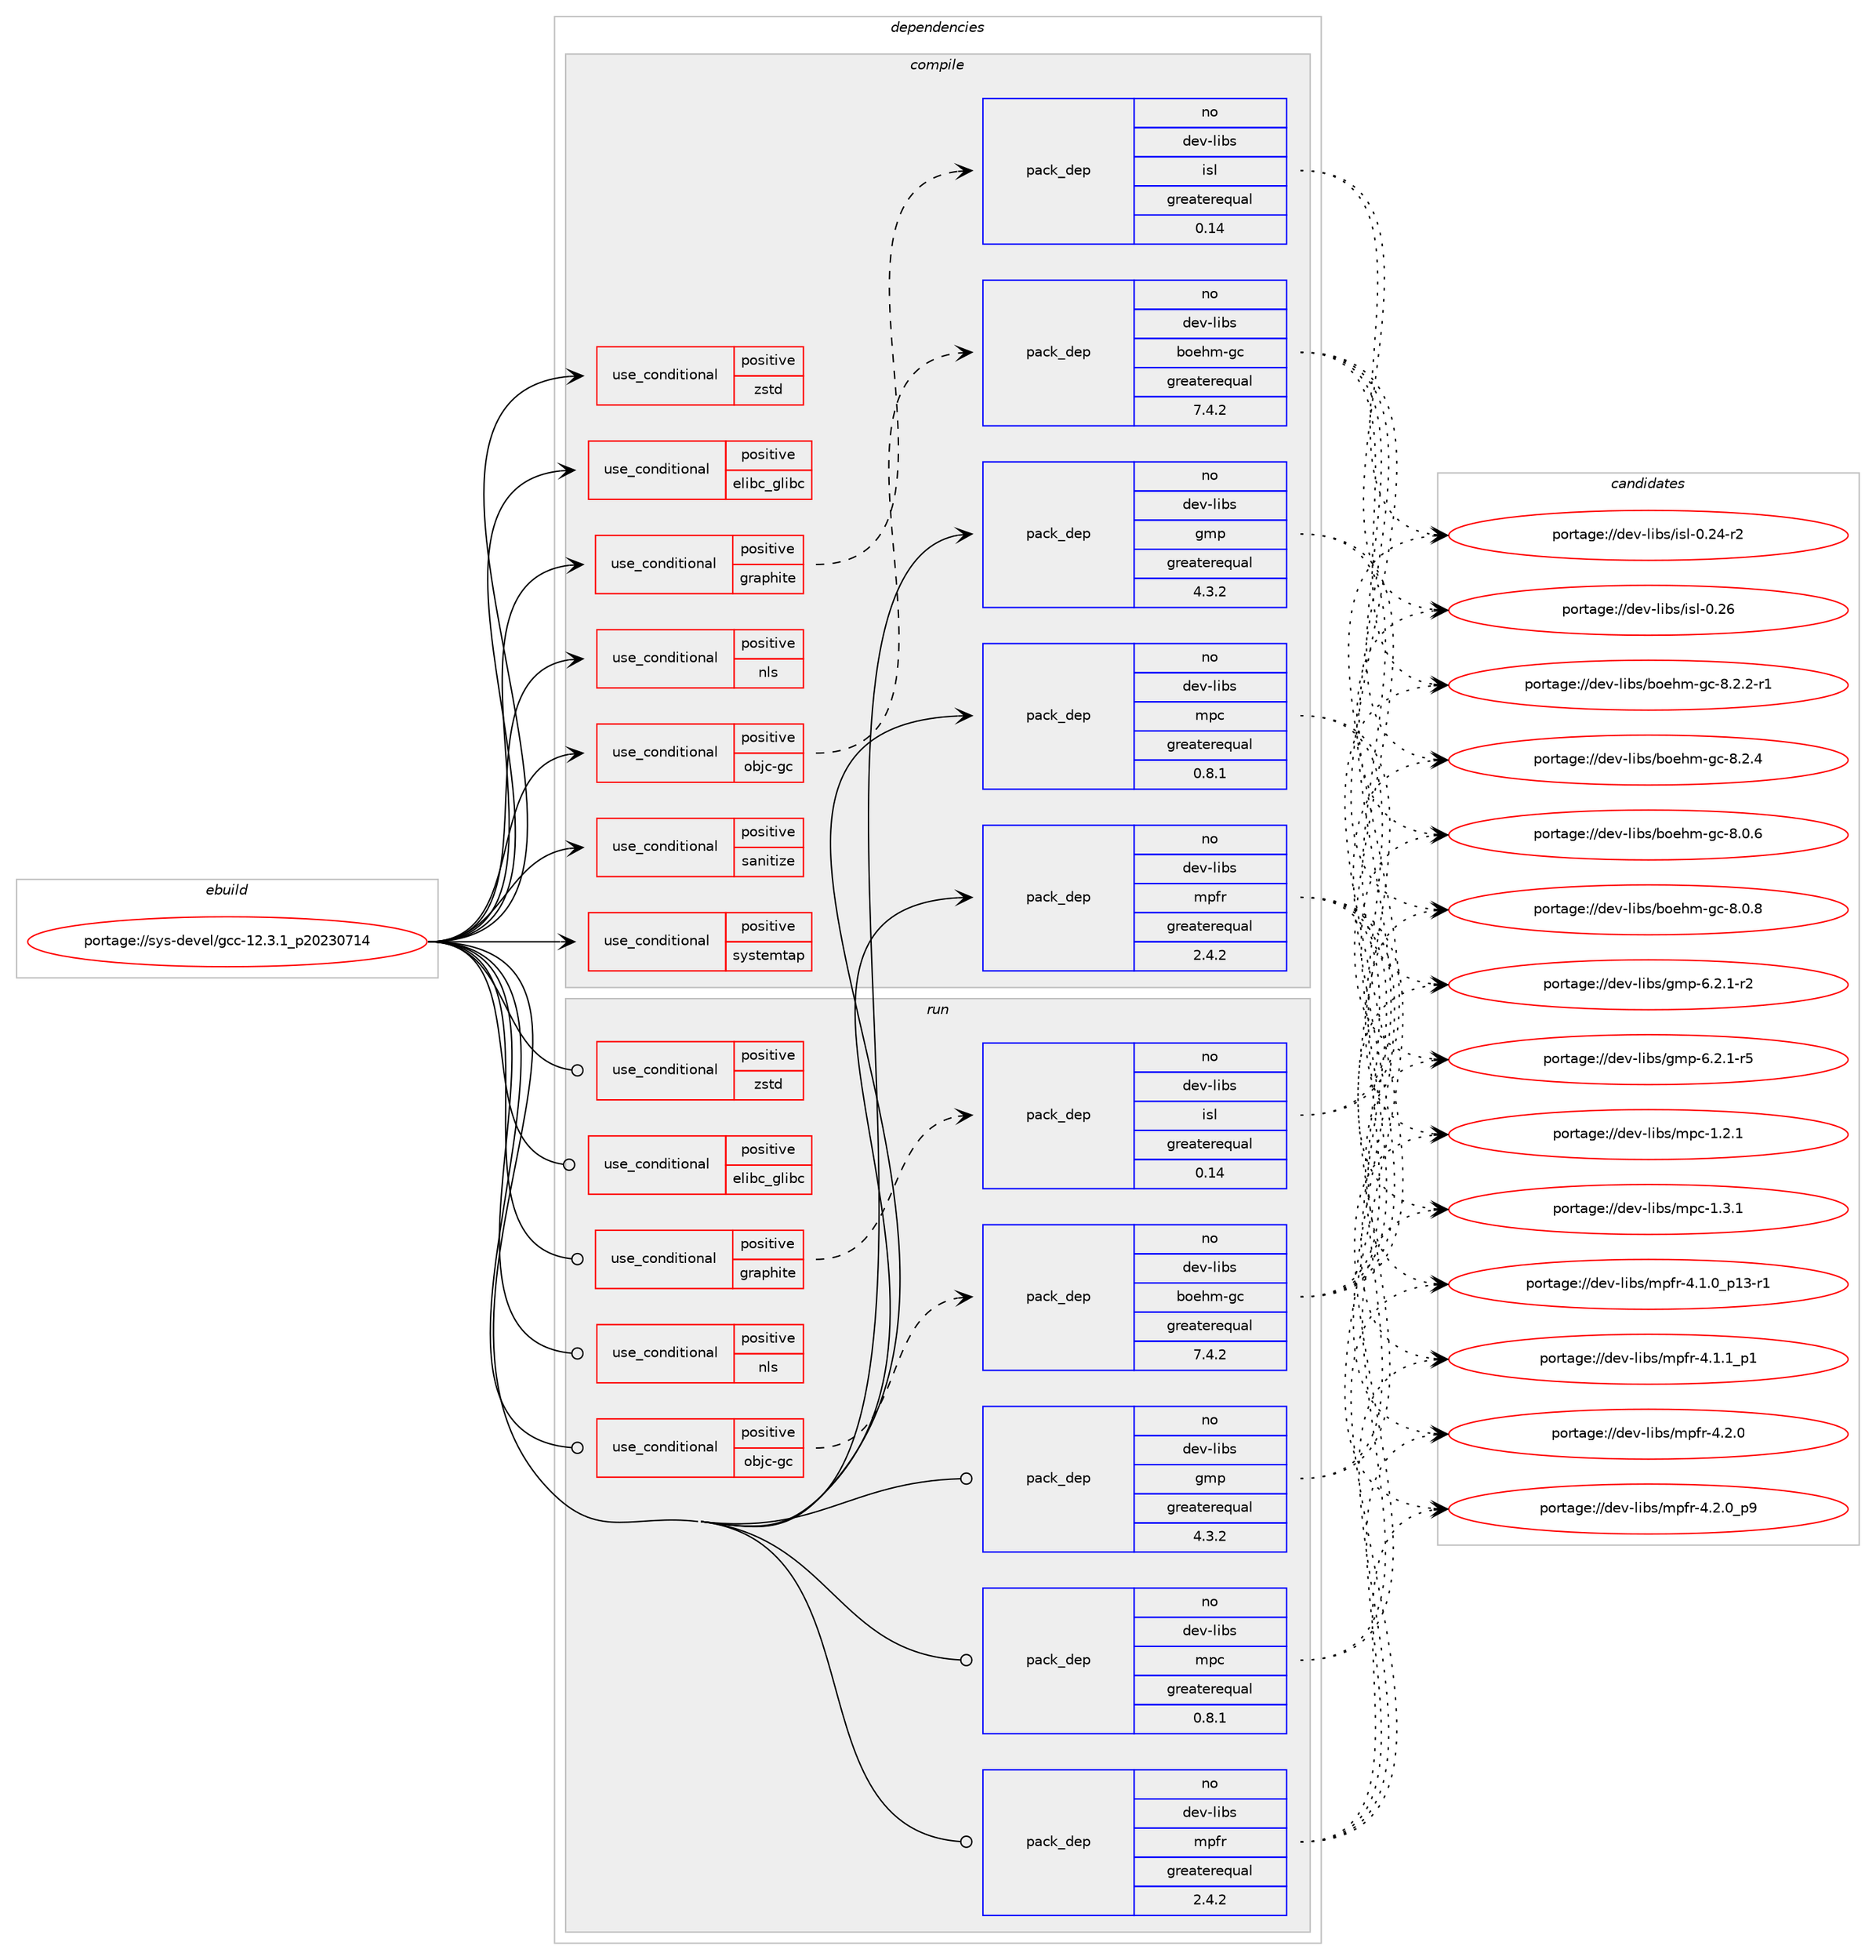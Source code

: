 digraph prolog {

# *************
# Graph options
# *************

newrank=true;
concentrate=true;
compound=true;
graph [rankdir=LR,fontname=Helvetica,fontsize=10,ranksep=1.5];#, ranksep=2.5, nodesep=0.2];
edge  [arrowhead=vee];
node  [fontname=Helvetica,fontsize=10];

# **********
# The ebuild
# **********

subgraph cluster_leftcol {
color=gray;
rank=same;
label=<<i>ebuild</i>>;
id [label="portage://sys-devel/gcc-12.3.1_p20230714", color=red, width=4, href="../sys-devel/gcc-12.3.1_p20230714.svg"];
}

# ****************
# The dependencies
# ****************

subgraph cluster_midcol {
color=gray;
label=<<i>dependencies</i>>;
subgraph cluster_compile {
fillcolor="#eeeeee";
style=filled;
label=<<i>compile</i>>;
subgraph cond832 {
dependency1503 [label=<<TABLE BORDER="0" CELLBORDER="1" CELLSPACING="0" CELLPADDING="4"><TR><TD ROWSPAN="3" CELLPADDING="10">use_conditional</TD></TR><TR><TD>positive</TD></TR><TR><TD>elibc_glibc</TD></TR></TABLE>>, shape=none, color=red];
# *** BEGIN UNKNOWN DEPENDENCY TYPE (TODO) ***
# dependency1503 -> package_dependency(portage://sys-devel/gcc-12.3.1_p20230714,install,no,sys-libs,glibc,none,[,,],[],[use(optenable(cet),negative)])
# *** END UNKNOWN DEPENDENCY TYPE (TODO) ***

}
id:e -> dependency1503:w [weight=20,style="solid",arrowhead="vee"];
subgraph cond833 {
dependency1504 [label=<<TABLE BORDER="0" CELLBORDER="1" CELLSPACING="0" CELLPADDING="4"><TR><TD ROWSPAN="3" CELLPADDING="10">use_conditional</TD></TR><TR><TD>positive</TD></TR><TR><TD>graphite</TD></TR></TABLE>>, shape=none, color=red];
subgraph pack660 {
dependency1505 [label=<<TABLE BORDER="0" CELLBORDER="1" CELLSPACING="0" CELLPADDING="4" WIDTH="220"><TR><TD ROWSPAN="6" CELLPADDING="30">pack_dep</TD></TR><TR><TD WIDTH="110">no</TD></TR><TR><TD>dev-libs</TD></TR><TR><TD>isl</TD></TR><TR><TD>greaterequal</TD></TR><TR><TD>0.14</TD></TR></TABLE>>, shape=none, color=blue];
}
dependency1504:e -> dependency1505:w [weight=20,style="dashed",arrowhead="vee"];
}
id:e -> dependency1504:w [weight=20,style="solid",arrowhead="vee"];
subgraph cond834 {
dependency1506 [label=<<TABLE BORDER="0" CELLBORDER="1" CELLSPACING="0" CELLPADDING="4"><TR><TD ROWSPAN="3" CELLPADDING="10">use_conditional</TD></TR><TR><TD>positive</TD></TR><TR><TD>nls</TD></TR></TABLE>>, shape=none, color=red];
# *** BEGIN UNKNOWN DEPENDENCY TYPE (TODO) ***
# dependency1506 -> package_dependency(portage://sys-devel/gcc-12.3.1_p20230714,install,no,virtual,libintl,none,[,,],[],[])
# *** END UNKNOWN DEPENDENCY TYPE (TODO) ***

}
id:e -> dependency1506:w [weight=20,style="solid",arrowhead="vee"];
subgraph cond835 {
dependency1507 [label=<<TABLE BORDER="0" CELLBORDER="1" CELLSPACING="0" CELLPADDING="4"><TR><TD ROWSPAN="3" CELLPADDING="10">use_conditional</TD></TR><TR><TD>positive</TD></TR><TR><TD>objc-gc</TD></TR></TABLE>>, shape=none, color=red];
subgraph pack661 {
dependency1508 [label=<<TABLE BORDER="0" CELLBORDER="1" CELLSPACING="0" CELLPADDING="4" WIDTH="220"><TR><TD ROWSPAN="6" CELLPADDING="30">pack_dep</TD></TR><TR><TD WIDTH="110">no</TD></TR><TR><TD>dev-libs</TD></TR><TR><TD>boehm-gc</TD></TR><TR><TD>greaterequal</TD></TR><TR><TD>7.4.2</TD></TR></TABLE>>, shape=none, color=blue];
}
dependency1507:e -> dependency1508:w [weight=20,style="dashed",arrowhead="vee"];
}
id:e -> dependency1507:w [weight=20,style="solid",arrowhead="vee"];
subgraph cond836 {
dependency1509 [label=<<TABLE BORDER="0" CELLBORDER="1" CELLSPACING="0" CELLPADDING="4"><TR><TD ROWSPAN="3" CELLPADDING="10">use_conditional</TD></TR><TR><TD>positive</TD></TR><TR><TD>sanitize</TD></TR></TABLE>>, shape=none, color=red];
# *** BEGIN UNKNOWN DEPENDENCY TYPE (TODO) ***
# dependency1509 -> package_dependency(portage://sys-devel/gcc-12.3.1_p20230714,install,no,virtual,libcrypt,none,[,,],[],[])
# *** END UNKNOWN DEPENDENCY TYPE (TODO) ***

}
id:e -> dependency1509:w [weight=20,style="solid",arrowhead="vee"];
subgraph cond837 {
dependency1510 [label=<<TABLE BORDER="0" CELLBORDER="1" CELLSPACING="0" CELLPADDING="4"><TR><TD ROWSPAN="3" CELLPADDING="10">use_conditional</TD></TR><TR><TD>positive</TD></TR><TR><TD>systemtap</TD></TR></TABLE>>, shape=none, color=red];
# *** BEGIN UNKNOWN DEPENDENCY TYPE (TODO) ***
# dependency1510 -> package_dependency(portage://sys-devel/gcc-12.3.1_p20230714,install,no,dev-util,systemtap,none,[,,],[],[])
# *** END UNKNOWN DEPENDENCY TYPE (TODO) ***

}
id:e -> dependency1510:w [weight=20,style="solid",arrowhead="vee"];
subgraph cond838 {
dependency1511 [label=<<TABLE BORDER="0" CELLBORDER="1" CELLSPACING="0" CELLPADDING="4"><TR><TD ROWSPAN="3" CELLPADDING="10">use_conditional</TD></TR><TR><TD>positive</TD></TR><TR><TD>zstd</TD></TR></TABLE>>, shape=none, color=red];
# *** BEGIN UNKNOWN DEPENDENCY TYPE (TODO) ***
# dependency1511 -> package_dependency(portage://sys-devel/gcc-12.3.1_p20230714,install,no,app-arch,zstd,none,[,,],any_same_slot,[])
# *** END UNKNOWN DEPENDENCY TYPE (TODO) ***

}
id:e -> dependency1511:w [weight=20,style="solid",arrowhead="vee"];
subgraph pack662 {
dependency1512 [label=<<TABLE BORDER="0" CELLBORDER="1" CELLSPACING="0" CELLPADDING="4" WIDTH="220"><TR><TD ROWSPAN="6" CELLPADDING="30">pack_dep</TD></TR><TR><TD WIDTH="110">no</TD></TR><TR><TD>dev-libs</TD></TR><TR><TD>gmp</TD></TR><TR><TD>greaterequal</TD></TR><TR><TD>4.3.2</TD></TR></TABLE>>, shape=none, color=blue];
}
id:e -> dependency1512:w [weight=20,style="solid",arrowhead="vee"];
subgraph pack663 {
dependency1513 [label=<<TABLE BORDER="0" CELLBORDER="1" CELLSPACING="0" CELLPADDING="4" WIDTH="220"><TR><TD ROWSPAN="6" CELLPADDING="30">pack_dep</TD></TR><TR><TD WIDTH="110">no</TD></TR><TR><TD>dev-libs</TD></TR><TR><TD>mpc</TD></TR><TR><TD>greaterequal</TD></TR><TR><TD>0.8.1</TD></TR></TABLE>>, shape=none, color=blue];
}
id:e -> dependency1513:w [weight=20,style="solid",arrowhead="vee"];
subgraph pack664 {
dependency1514 [label=<<TABLE BORDER="0" CELLBORDER="1" CELLSPACING="0" CELLPADDING="4" WIDTH="220"><TR><TD ROWSPAN="6" CELLPADDING="30">pack_dep</TD></TR><TR><TD WIDTH="110">no</TD></TR><TR><TD>dev-libs</TD></TR><TR><TD>mpfr</TD></TR><TR><TD>greaterequal</TD></TR><TR><TD>2.4.2</TD></TR></TABLE>>, shape=none, color=blue];
}
id:e -> dependency1514:w [weight=20,style="solid",arrowhead="vee"];
# *** BEGIN UNKNOWN DEPENDENCY TYPE (TODO) ***
# id -> package_dependency(portage://sys-devel/gcc-12.3.1_p20230714,install,no,sys-libs,zlib,none,[,,],[],[])
# *** END UNKNOWN DEPENDENCY TYPE (TODO) ***

# *** BEGIN UNKNOWN DEPENDENCY TYPE (TODO) ***
# id -> package_dependency(portage://sys-devel/gcc-12.3.1_p20230714,install,no,virtual,libiconv,none,[,,],[],[])
# *** END UNKNOWN DEPENDENCY TYPE (TODO) ***

}
subgraph cluster_compileandrun {
fillcolor="#eeeeee";
style=filled;
label=<<i>compile and run</i>>;
}
subgraph cluster_run {
fillcolor="#eeeeee";
style=filled;
label=<<i>run</i>>;
subgraph cond839 {
dependency1515 [label=<<TABLE BORDER="0" CELLBORDER="1" CELLSPACING="0" CELLPADDING="4"><TR><TD ROWSPAN="3" CELLPADDING="10">use_conditional</TD></TR><TR><TD>positive</TD></TR><TR><TD>elibc_glibc</TD></TR></TABLE>>, shape=none, color=red];
# *** BEGIN UNKNOWN DEPENDENCY TYPE (TODO) ***
# dependency1515 -> package_dependency(portage://sys-devel/gcc-12.3.1_p20230714,run,no,sys-libs,glibc,none,[,,],[],[use(optenable(cet),negative)])
# *** END UNKNOWN DEPENDENCY TYPE (TODO) ***

}
id:e -> dependency1515:w [weight=20,style="solid",arrowhead="odot"];
subgraph cond840 {
dependency1516 [label=<<TABLE BORDER="0" CELLBORDER="1" CELLSPACING="0" CELLPADDING="4"><TR><TD ROWSPAN="3" CELLPADDING="10">use_conditional</TD></TR><TR><TD>positive</TD></TR><TR><TD>graphite</TD></TR></TABLE>>, shape=none, color=red];
subgraph pack665 {
dependency1517 [label=<<TABLE BORDER="0" CELLBORDER="1" CELLSPACING="0" CELLPADDING="4" WIDTH="220"><TR><TD ROWSPAN="6" CELLPADDING="30">pack_dep</TD></TR><TR><TD WIDTH="110">no</TD></TR><TR><TD>dev-libs</TD></TR><TR><TD>isl</TD></TR><TR><TD>greaterequal</TD></TR><TR><TD>0.14</TD></TR></TABLE>>, shape=none, color=blue];
}
dependency1516:e -> dependency1517:w [weight=20,style="dashed",arrowhead="vee"];
}
id:e -> dependency1516:w [weight=20,style="solid",arrowhead="odot"];
subgraph cond841 {
dependency1518 [label=<<TABLE BORDER="0" CELLBORDER="1" CELLSPACING="0" CELLPADDING="4"><TR><TD ROWSPAN="3" CELLPADDING="10">use_conditional</TD></TR><TR><TD>positive</TD></TR><TR><TD>nls</TD></TR></TABLE>>, shape=none, color=red];
# *** BEGIN UNKNOWN DEPENDENCY TYPE (TODO) ***
# dependency1518 -> package_dependency(portage://sys-devel/gcc-12.3.1_p20230714,run,no,virtual,libintl,none,[,,],[],[])
# *** END UNKNOWN DEPENDENCY TYPE (TODO) ***

}
id:e -> dependency1518:w [weight=20,style="solid",arrowhead="odot"];
subgraph cond842 {
dependency1519 [label=<<TABLE BORDER="0" CELLBORDER="1" CELLSPACING="0" CELLPADDING="4"><TR><TD ROWSPAN="3" CELLPADDING="10">use_conditional</TD></TR><TR><TD>positive</TD></TR><TR><TD>objc-gc</TD></TR></TABLE>>, shape=none, color=red];
subgraph pack666 {
dependency1520 [label=<<TABLE BORDER="0" CELLBORDER="1" CELLSPACING="0" CELLPADDING="4" WIDTH="220"><TR><TD ROWSPAN="6" CELLPADDING="30">pack_dep</TD></TR><TR><TD WIDTH="110">no</TD></TR><TR><TD>dev-libs</TD></TR><TR><TD>boehm-gc</TD></TR><TR><TD>greaterequal</TD></TR><TR><TD>7.4.2</TD></TR></TABLE>>, shape=none, color=blue];
}
dependency1519:e -> dependency1520:w [weight=20,style="dashed",arrowhead="vee"];
}
id:e -> dependency1519:w [weight=20,style="solid",arrowhead="odot"];
subgraph cond843 {
dependency1521 [label=<<TABLE BORDER="0" CELLBORDER="1" CELLSPACING="0" CELLPADDING="4"><TR><TD ROWSPAN="3" CELLPADDING="10">use_conditional</TD></TR><TR><TD>positive</TD></TR><TR><TD>zstd</TD></TR></TABLE>>, shape=none, color=red];
# *** BEGIN UNKNOWN DEPENDENCY TYPE (TODO) ***
# dependency1521 -> package_dependency(portage://sys-devel/gcc-12.3.1_p20230714,run,no,app-arch,zstd,none,[,,],any_same_slot,[])
# *** END UNKNOWN DEPENDENCY TYPE (TODO) ***

}
id:e -> dependency1521:w [weight=20,style="solid",arrowhead="odot"];
subgraph pack667 {
dependency1522 [label=<<TABLE BORDER="0" CELLBORDER="1" CELLSPACING="0" CELLPADDING="4" WIDTH="220"><TR><TD ROWSPAN="6" CELLPADDING="30">pack_dep</TD></TR><TR><TD WIDTH="110">no</TD></TR><TR><TD>dev-libs</TD></TR><TR><TD>gmp</TD></TR><TR><TD>greaterequal</TD></TR><TR><TD>4.3.2</TD></TR></TABLE>>, shape=none, color=blue];
}
id:e -> dependency1522:w [weight=20,style="solid",arrowhead="odot"];
subgraph pack668 {
dependency1523 [label=<<TABLE BORDER="0" CELLBORDER="1" CELLSPACING="0" CELLPADDING="4" WIDTH="220"><TR><TD ROWSPAN="6" CELLPADDING="30">pack_dep</TD></TR><TR><TD WIDTH="110">no</TD></TR><TR><TD>dev-libs</TD></TR><TR><TD>mpc</TD></TR><TR><TD>greaterequal</TD></TR><TR><TD>0.8.1</TD></TR></TABLE>>, shape=none, color=blue];
}
id:e -> dependency1523:w [weight=20,style="solid",arrowhead="odot"];
subgraph pack669 {
dependency1524 [label=<<TABLE BORDER="0" CELLBORDER="1" CELLSPACING="0" CELLPADDING="4" WIDTH="220"><TR><TD ROWSPAN="6" CELLPADDING="30">pack_dep</TD></TR><TR><TD WIDTH="110">no</TD></TR><TR><TD>dev-libs</TD></TR><TR><TD>mpfr</TD></TR><TR><TD>greaterequal</TD></TR><TR><TD>2.4.2</TD></TR></TABLE>>, shape=none, color=blue];
}
id:e -> dependency1524:w [weight=20,style="solid",arrowhead="odot"];
# *** BEGIN UNKNOWN DEPENDENCY TYPE (TODO) ***
# id -> package_dependency(portage://sys-devel/gcc-12.3.1_p20230714,run,no,sys-libs,zlib,none,[,,],[],[])
# *** END UNKNOWN DEPENDENCY TYPE (TODO) ***

# *** BEGIN UNKNOWN DEPENDENCY TYPE (TODO) ***
# id -> package_dependency(portage://sys-devel/gcc-12.3.1_p20230714,run,no,virtual,libiconv,none,[,,],[],[])
# *** END UNKNOWN DEPENDENCY TYPE (TODO) ***

}
}

# **************
# The candidates
# **************

subgraph cluster_choices {
rank=same;
color=gray;
label=<<i>candidates</i>>;

subgraph choice660 {
color=black;
nodesep=1;
choice10010111845108105981154710511510845484650524511450 [label="portage://dev-libs/isl-0.24-r2", color=red, width=4,href="../dev-libs/isl-0.24-r2.svg"];
choice1001011184510810598115471051151084548465054 [label="portage://dev-libs/isl-0.26", color=red, width=4,href="../dev-libs/isl-0.26.svg"];
dependency1505:e -> choice10010111845108105981154710511510845484650524511450:w [style=dotted,weight="100"];
dependency1505:e -> choice1001011184510810598115471051151084548465054:w [style=dotted,weight="100"];
}
subgraph choice661 {
color=black;
nodesep=1;
choice100101118451081059811547981111011041094510399455646484654 [label="portage://dev-libs/boehm-gc-8.0.6", color=red, width=4,href="../dev-libs/boehm-gc-8.0.6.svg"];
choice100101118451081059811547981111011041094510399455646484656 [label="portage://dev-libs/boehm-gc-8.0.8", color=red, width=4,href="../dev-libs/boehm-gc-8.0.8.svg"];
choice1001011184510810598115479811110110410945103994556465046504511449 [label="portage://dev-libs/boehm-gc-8.2.2-r1", color=red, width=4,href="../dev-libs/boehm-gc-8.2.2-r1.svg"];
choice100101118451081059811547981111011041094510399455646504652 [label="portage://dev-libs/boehm-gc-8.2.4", color=red, width=4,href="../dev-libs/boehm-gc-8.2.4.svg"];
dependency1508:e -> choice100101118451081059811547981111011041094510399455646484654:w [style=dotted,weight="100"];
dependency1508:e -> choice100101118451081059811547981111011041094510399455646484656:w [style=dotted,weight="100"];
dependency1508:e -> choice1001011184510810598115479811110110410945103994556465046504511449:w [style=dotted,weight="100"];
dependency1508:e -> choice100101118451081059811547981111011041094510399455646504652:w [style=dotted,weight="100"];
}
subgraph choice662 {
color=black;
nodesep=1;
choice1001011184510810598115471031091124554465046494511450 [label="portage://dev-libs/gmp-6.2.1-r2", color=red, width=4,href="../dev-libs/gmp-6.2.1-r2.svg"];
choice1001011184510810598115471031091124554465046494511453 [label="portage://dev-libs/gmp-6.2.1-r5", color=red, width=4,href="../dev-libs/gmp-6.2.1-r5.svg"];
dependency1512:e -> choice1001011184510810598115471031091124554465046494511450:w [style=dotted,weight="100"];
dependency1512:e -> choice1001011184510810598115471031091124554465046494511453:w [style=dotted,weight="100"];
}
subgraph choice663 {
color=black;
nodesep=1;
choice10010111845108105981154710911299454946504649 [label="portage://dev-libs/mpc-1.2.1", color=red, width=4,href="../dev-libs/mpc-1.2.1.svg"];
choice10010111845108105981154710911299454946514649 [label="portage://dev-libs/mpc-1.3.1", color=red, width=4,href="../dev-libs/mpc-1.3.1.svg"];
dependency1513:e -> choice10010111845108105981154710911299454946504649:w [style=dotted,weight="100"];
dependency1513:e -> choice10010111845108105981154710911299454946514649:w [style=dotted,weight="100"];
}
subgraph choice664 {
color=black;
nodesep=1;
choice1001011184510810598115471091121021144552464946489511249514511449 [label="portage://dev-libs/mpfr-4.1.0_p13-r1", color=red, width=4,href="../dev-libs/mpfr-4.1.0_p13-r1.svg"];
choice1001011184510810598115471091121021144552464946499511249 [label="portage://dev-libs/mpfr-4.1.1_p1", color=red, width=4,href="../dev-libs/mpfr-4.1.1_p1.svg"];
choice100101118451081059811547109112102114455246504648 [label="portage://dev-libs/mpfr-4.2.0", color=red, width=4,href="../dev-libs/mpfr-4.2.0.svg"];
choice1001011184510810598115471091121021144552465046489511257 [label="portage://dev-libs/mpfr-4.2.0_p9", color=red, width=4,href="../dev-libs/mpfr-4.2.0_p9.svg"];
dependency1514:e -> choice1001011184510810598115471091121021144552464946489511249514511449:w [style=dotted,weight="100"];
dependency1514:e -> choice1001011184510810598115471091121021144552464946499511249:w [style=dotted,weight="100"];
dependency1514:e -> choice100101118451081059811547109112102114455246504648:w [style=dotted,weight="100"];
dependency1514:e -> choice1001011184510810598115471091121021144552465046489511257:w [style=dotted,weight="100"];
}
subgraph choice665 {
color=black;
nodesep=1;
choice10010111845108105981154710511510845484650524511450 [label="portage://dev-libs/isl-0.24-r2", color=red, width=4,href="../dev-libs/isl-0.24-r2.svg"];
choice1001011184510810598115471051151084548465054 [label="portage://dev-libs/isl-0.26", color=red, width=4,href="../dev-libs/isl-0.26.svg"];
dependency1517:e -> choice10010111845108105981154710511510845484650524511450:w [style=dotted,weight="100"];
dependency1517:e -> choice1001011184510810598115471051151084548465054:w [style=dotted,weight="100"];
}
subgraph choice666 {
color=black;
nodesep=1;
choice100101118451081059811547981111011041094510399455646484654 [label="portage://dev-libs/boehm-gc-8.0.6", color=red, width=4,href="../dev-libs/boehm-gc-8.0.6.svg"];
choice100101118451081059811547981111011041094510399455646484656 [label="portage://dev-libs/boehm-gc-8.0.8", color=red, width=4,href="../dev-libs/boehm-gc-8.0.8.svg"];
choice1001011184510810598115479811110110410945103994556465046504511449 [label="portage://dev-libs/boehm-gc-8.2.2-r1", color=red, width=4,href="../dev-libs/boehm-gc-8.2.2-r1.svg"];
choice100101118451081059811547981111011041094510399455646504652 [label="portage://dev-libs/boehm-gc-8.2.4", color=red, width=4,href="../dev-libs/boehm-gc-8.2.4.svg"];
dependency1520:e -> choice100101118451081059811547981111011041094510399455646484654:w [style=dotted,weight="100"];
dependency1520:e -> choice100101118451081059811547981111011041094510399455646484656:w [style=dotted,weight="100"];
dependency1520:e -> choice1001011184510810598115479811110110410945103994556465046504511449:w [style=dotted,weight="100"];
dependency1520:e -> choice100101118451081059811547981111011041094510399455646504652:w [style=dotted,weight="100"];
}
subgraph choice667 {
color=black;
nodesep=1;
choice1001011184510810598115471031091124554465046494511450 [label="portage://dev-libs/gmp-6.2.1-r2", color=red, width=4,href="../dev-libs/gmp-6.2.1-r2.svg"];
choice1001011184510810598115471031091124554465046494511453 [label="portage://dev-libs/gmp-6.2.1-r5", color=red, width=4,href="../dev-libs/gmp-6.2.1-r5.svg"];
dependency1522:e -> choice1001011184510810598115471031091124554465046494511450:w [style=dotted,weight="100"];
dependency1522:e -> choice1001011184510810598115471031091124554465046494511453:w [style=dotted,weight="100"];
}
subgraph choice668 {
color=black;
nodesep=1;
choice10010111845108105981154710911299454946504649 [label="portage://dev-libs/mpc-1.2.1", color=red, width=4,href="../dev-libs/mpc-1.2.1.svg"];
choice10010111845108105981154710911299454946514649 [label="portage://dev-libs/mpc-1.3.1", color=red, width=4,href="../dev-libs/mpc-1.3.1.svg"];
dependency1523:e -> choice10010111845108105981154710911299454946504649:w [style=dotted,weight="100"];
dependency1523:e -> choice10010111845108105981154710911299454946514649:w [style=dotted,weight="100"];
}
subgraph choice669 {
color=black;
nodesep=1;
choice1001011184510810598115471091121021144552464946489511249514511449 [label="portage://dev-libs/mpfr-4.1.0_p13-r1", color=red, width=4,href="../dev-libs/mpfr-4.1.0_p13-r1.svg"];
choice1001011184510810598115471091121021144552464946499511249 [label="portage://dev-libs/mpfr-4.1.1_p1", color=red, width=4,href="../dev-libs/mpfr-4.1.1_p1.svg"];
choice100101118451081059811547109112102114455246504648 [label="portage://dev-libs/mpfr-4.2.0", color=red, width=4,href="../dev-libs/mpfr-4.2.0.svg"];
choice1001011184510810598115471091121021144552465046489511257 [label="portage://dev-libs/mpfr-4.2.0_p9", color=red, width=4,href="../dev-libs/mpfr-4.2.0_p9.svg"];
dependency1524:e -> choice1001011184510810598115471091121021144552464946489511249514511449:w [style=dotted,weight="100"];
dependency1524:e -> choice1001011184510810598115471091121021144552464946499511249:w [style=dotted,weight="100"];
dependency1524:e -> choice100101118451081059811547109112102114455246504648:w [style=dotted,weight="100"];
dependency1524:e -> choice1001011184510810598115471091121021144552465046489511257:w [style=dotted,weight="100"];
}
}

}
